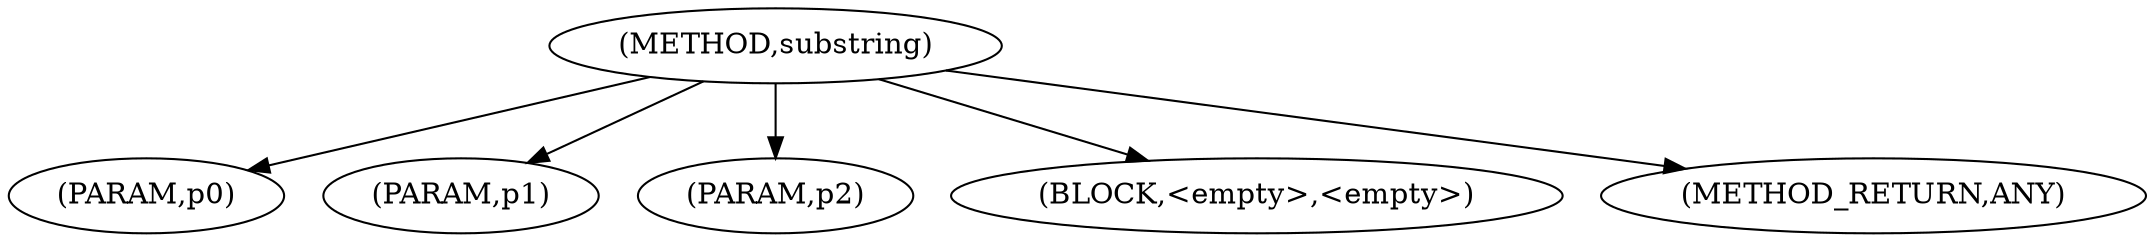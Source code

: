 digraph "substring" {  
"1837" [label = <(METHOD,substring)> ]
"1838" [label = <(PARAM,p0)> ]
"1839" [label = <(PARAM,p1)> ]
"1840" [label = <(PARAM,p2)> ]
"1841" [label = <(BLOCK,&lt;empty&gt;,&lt;empty&gt;)> ]
"1842" [label = <(METHOD_RETURN,ANY)> ]
  "1837" -> "1838" 
  "1837" -> "1839" 
  "1837" -> "1841" 
  "1837" -> "1840" 
  "1837" -> "1842" 
}
